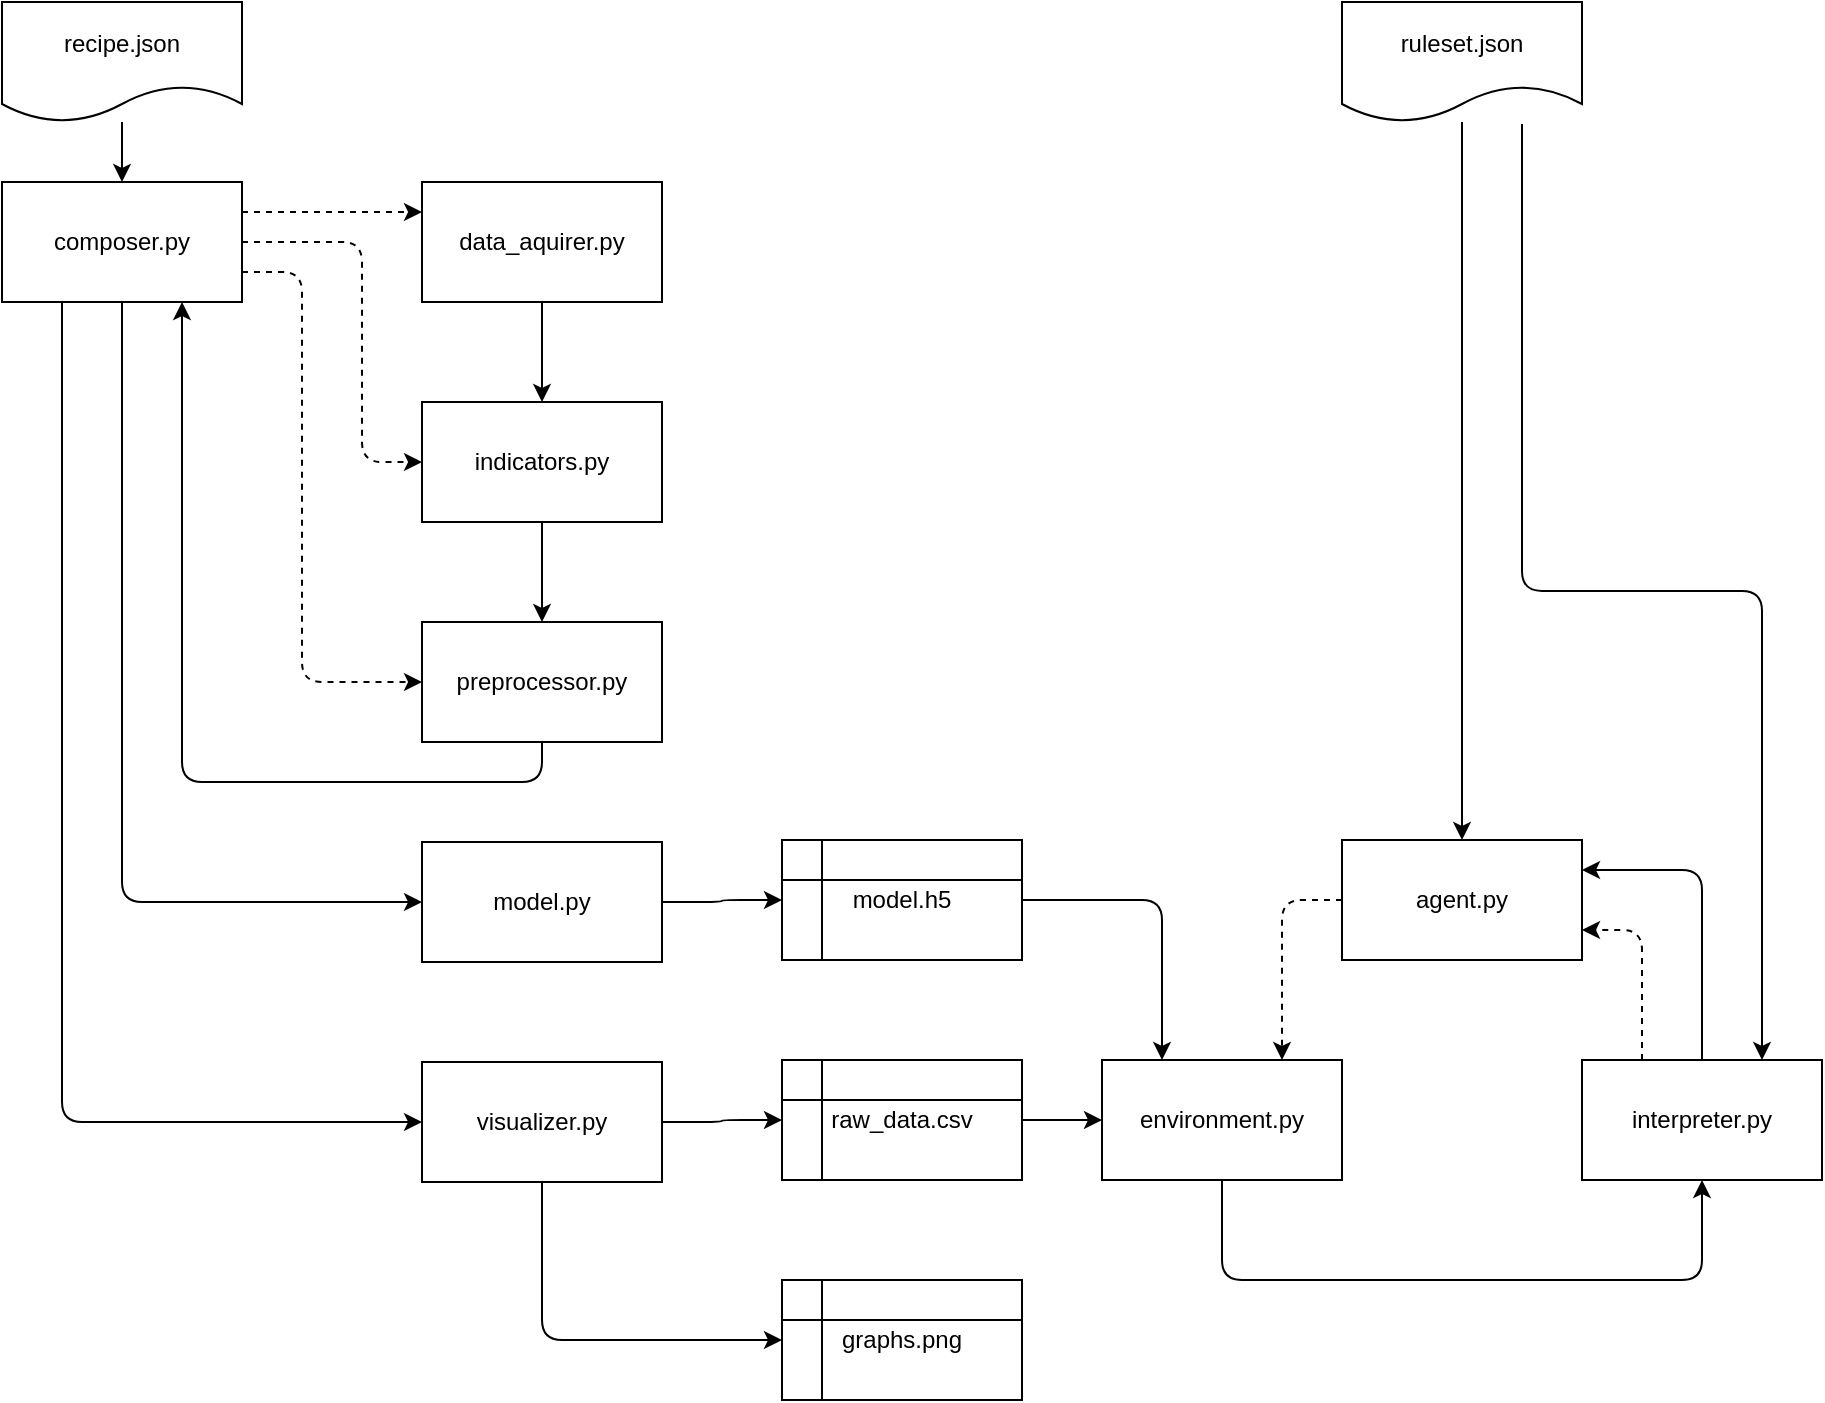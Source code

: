 <mxfile>
    <diagram id="yYRvfbzdfcwlzU_0Y1RW" name="Seite-1">
        <mxGraphModel dx="1029" dy="558" grid="1" gridSize="10" guides="1" tooltips="1" connect="1" arrows="1" fold="1" page="1" pageScale="1" pageWidth="1169" pageHeight="827" math="0" shadow="0">
            <root>
                <mxCell id="0"/>
                <mxCell id="1" parent="0"/>
                <mxCell id="XYd0828qUCMLOY1eK6YO-13" style="edgeStyle=orthogonalEdgeStyle;rounded=1;orthogonalLoop=1;jettySize=auto;html=1;exitX=1;exitY=0.25;exitDx=0;exitDy=0;entryX=0;entryY=0.25;entryDx=0;entryDy=0;dashed=1;" parent="1" source="XYd0828qUCMLOY1eK6YO-1" target="XYd0828qUCMLOY1eK6YO-2" edge="1">
                    <mxGeometry relative="1" as="geometry"/>
                </mxCell>
                <mxCell id="XYd0828qUCMLOY1eK6YO-14" style="edgeStyle=orthogonalEdgeStyle;rounded=1;orthogonalLoop=1;jettySize=auto;html=1;exitX=1;exitY=0.5;exitDx=0;exitDy=0;entryX=0;entryY=0.5;entryDx=0;entryDy=0;dashed=1;" parent="1" source="XYd0828qUCMLOY1eK6YO-1" target="XYd0828qUCMLOY1eK6YO-4" edge="1">
                    <mxGeometry relative="1" as="geometry">
                        <Array as="points">
                            <mxPoint x="220" y="240"/>
                            <mxPoint x="220" y="350"/>
                        </Array>
                    </mxGeometry>
                </mxCell>
                <mxCell id="XYd0828qUCMLOY1eK6YO-15" style="edgeStyle=orthogonalEdgeStyle;rounded=1;orthogonalLoop=1;jettySize=auto;html=1;exitX=1;exitY=0.75;exitDx=0;exitDy=0;entryX=0;entryY=0.5;entryDx=0;entryDy=0;dashed=1;" parent="1" source="XYd0828qUCMLOY1eK6YO-1" target="XYd0828qUCMLOY1eK6YO-3" edge="1">
                    <mxGeometry relative="1" as="geometry">
                        <Array as="points">
                            <mxPoint x="190" y="255"/>
                            <mxPoint x="190" y="460"/>
                        </Array>
                    </mxGeometry>
                </mxCell>
                <mxCell id="XYd0828qUCMLOY1eK6YO-17" style="edgeStyle=orthogonalEdgeStyle;rounded=1;orthogonalLoop=1;jettySize=auto;html=1;exitX=0.5;exitY=1;exitDx=0;exitDy=0;entryX=0;entryY=0.5;entryDx=0;entryDy=0;" parent="1" source="XYd0828qUCMLOY1eK6YO-1" target="XYd0828qUCMLOY1eK6YO-8" edge="1">
                    <mxGeometry relative="1" as="geometry"/>
                </mxCell>
                <mxCell id="11" style="edgeStyle=orthogonalEdgeStyle;html=1;exitX=0.25;exitY=1;exitDx=0;exitDy=0;entryX=0;entryY=0.5;entryDx=0;entryDy=0;" parent="1" source="XYd0828qUCMLOY1eK6YO-1" target="XYd0828qUCMLOY1eK6YO-7" edge="1">
                    <mxGeometry relative="1" as="geometry"/>
                </mxCell>
                <mxCell id="XYd0828qUCMLOY1eK6YO-1" value="composer.py" style="rounded=0;whiteSpace=wrap;html=1;verticalAlign=middle;align=center;" parent="1" vertex="1">
                    <mxGeometry x="40" y="210" width="120" height="60" as="geometry"/>
                </mxCell>
                <mxCell id="7" value="" style="edgeStyle=none;html=1;" parent="1" source="XYd0828qUCMLOY1eK6YO-2" target="XYd0828qUCMLOY1eK6YO-4" edge="1">
                    <mxGeometry relative="1" as="geometry"/>
                </mxCell>
                <mxCell id="XYd0828qUCMLOY1eK6YO-2" value="data_aquirer.py" style="rounded=0;whiteSpace=wrap;html=1;" parent="1" vertex="1">
                    <mxGeometry x="250" y="210" width="120" height="60" as="geometry"/>
                </mxCell>
                <mxCell id="XYd0828qUCMLOY1eK6YO-16" style="edgeStyle=orthogonalEdgeStyle;rounded=1;orthogonalLoop=1;jettySize=auto;html=1;exitX=0.5;exitY=1;exitDx=0;exitDy=0;entryX=0.75;entryY=1;entryDx=0;entryDy=0;" parent="1" source="XYd0828qUCMLOY1eK6YO-3" target="XYd0828qUCMLOY1eK6YO-1" edge="1">
                    <mxGeometry relative="1" as="geometry"/>
                </mxCell>
                <mxCell id="XYd0828qUCMLOY1eK6YO-3" value="preprocessor.py" style="rounded=0;whiteSpace=wrap;html=1;" parent="1" vertex="1">
                    <mxGeometry x="250" y="430" width="120" height="60" as="geometry"/>
                </mxCell>
                <mxCell id="8" value="" style="edgeStyle=none;html=1;" parent="1" source="XYd0828qUCMLOY1eK6YO-4" target="XYd0828qUCMLOY1eK6YO-3" edge="1">
                    <mxGeometry relative="1" as="geometry"/>
                </mxCell>
                <mxCell id="XYd0828qUCMLOY1eK6YO-4" value="indicators.py" style="rounded=0;whiteSpace=wrap;html=1;" parent="1" vertex="1">
                    <mxGeometry x="250" y="320" width="120" height="60" as="geometry"/>
                </mxCell>
                <mxCell id="24" style="edgeStyle=orthogonalEdgeStyle;html=1;exitX=1;exitY=0.5;exitDx=0;exitDy=0;entryX=0;entryY=0.5;entryDx=0;entryDy=0;" parent="1" source="XYd0828qUCMLOY1eK6YO-7" target="17" edge="1">
                    <mxGeometry relative="1" as="geometry"/>
                </mxCell>
                <mxCell id="25" style="edgeStyle=orthogonalEdgeStyle;html=1;exitX=0.5;exitY=1;exitDx=0;exitDy=0;entryX=0;entryY=0.5;entryDx=0;entryDy=0;" parent="1" source="XYd0828qUCMLOY1eK6YO-7" target="18" edge="1">
                    <mxGeometry relative="1" as="geometry"/>
                </mxCell>
                <mxCell id="XYd0828qUCMLOY1eK6YO-7" value="visualizer.py" style="rounded=0;whiteSpace=wrap;html=1;verticalAlign=middle;align=center;" parent="1" vertex="1">
                    <mxGeometry x="250" y="650" width="120" height="60" as="geometry"/>
                </mxCell>
                <mxCell id="23" style="edgeStyle=orthogonalEdgeStyle;html=1;exitX=1;exitY=0.5;exitDx=0;exitDy=0;entryX=0;entryY=0.5;entryDx=0;entryDy=0;" parent="1" source="XYd0828qUCMLOY1eK6YO-8" target="13" edge="1">
                    <mxGeometry relative="1" as="geometry"/>
                </mxCell>
                <mxCell id="XYd0828qUCMLOY1eK6YO-8" value="model.py" style="rounded=0;whiteSpace=wrap;html=1;verticalAlign=middle;align=center;" parent="1" vertex="1">
                    <mxGeometry x="250" y="540" width="120" height="60" as="geometry"/>
                </mxCell>
                <mxCell id="33" style="edgeStyle=orthogonalEdgeStyle;html=1;exitX=0.5;exitY=0;exitDx=0;exitDy=0;entryX=1;entryY=0.25;entryDx=0;entryDy=0;" parent="1" source="XYd0828qUCMLOY1eK6YO-18" target="19" edge="1">
                    <mxGeometry relative="1" as="geometry"/>
                </mxCell>
                <mxCell id="34" style="edgeStyle=orthogonalEdgeStyle;html=1;exitX=0.25;exitY=0;exitDx=0;exitDy=0;entryX=1;entryY=0.75;entryDx=0;entryDy=0;dashed=1;" parent="1" source="XYd0828qUCMLOY1eK6YO-18" target="19" edge="1">
                    <mxGeometry relative="1" as="geometry"/>
                </mxCell>
                <mxCell id="XYd0828qUCMLOY1eK6YO-18" value="interpreter.py" style="rounded=0;whiteSpace=wrap;html=1;verticalAlign=middle;align=center;" parent="1" vertex="1">
                    <mxGeometry x="830" y="649" width="120" height="60" as="geometry"/>
                </mxCell>
                <mxCell id="35" value="" style="edgeStyle=none;html=1;" edge="1" parent="1" source="4" target="XYd0828qUCMLOY1eK6YO-1">
                    <mxGeometry relative="1" as="geometry"/>
                </mxCell>
                <mxCell id="4" value="recipe.json" style="shape=document;whiteSpace=wrap;html=1;boundedLbl=1;" parent="1" vertex="1">
                    <mxGeometry x="40" y="120" width="120" height="60" as="geometry"/>
                </mxCell>
                <mxCell id="22" style="edgeStyle=orthogonalEdgeStyle;html=1;exitX=1;exitY=0.5;exitDx=0;exitDy=0;entryX=0.25;entryY=0;entryDx=0;entryDy=0;" parent="1" source="13" target="20" edge="1">
                    <mxGeometry relative="1" as="geometry"/>
                </mxCell>
                <mxCell id="13" value="model.h5" style="shape=internalStorage;whiteSpace=wrap;html=1;backgroundOutline=1;" parent="1" vertex="1">
                    <mxGeometry x="430" y="539" width="120" height="60" as="geometry"/>
                </mxCell>
                <mxCell id="28" value="" style="edgeStyle=orthogonalEdgeStyle;html=1;" parent="1" source="15" target="19" edge="1">
                    <mxGeometry relative="1" as="geometry"/>
                </mxCell>
                <mxCell id="29" style="edgeStyle=orthogonalEdgeStyle;html=1;exitX=0.75;exitY=1;exitDx=0;exitDy=1;exitPerimeter=0;entryX=0.75;entryY=0;entryDx=0;entryDy=0;" parent="1" source="15" target="XYd0828qUCMLOY1eK6YO-18" edge="1">
                    <mxGeometry relative="1" as="geometry">
                        <mxPoint x="915" y="559" as="targetPoint"/>
                    </mxGeometry>
                </mxCell>
                <mxCell id="15" value="ruleset.json" style="shape=document;whiteSpace=wrap;html=1;boundedLbl=1;points=[[0,0.25,0,0,0],[0,0.5,0,0,0],[0,0.75,0,0,0],[0.25,0,0,0,0],[0.25,1,0,0,1],[0.5,0,0,0,0],[0.5,1,0,0,1],[0.75,0,0,0,0],[0.75,1,0,0,1],[1,0.25,0,0,0],[1,0.5,0,0,0],[1,0.75,0,0,0]];" parent="1" vertex="1">
                    <mxGeometry x="710" y="120" width="120" height="60" as="geometry"/>
                </mxCell>
                <mxCell id="21" style="edgeStyle=none;html=1;exitX=1;exitY=0.5;exitDx=0;exitDy=0;entryX=0;entryY=0.5;entryDx=0;entryDy=0;" parent="1" source="17" target="20" edge="1">
                    <mxGeometry relative="1" as="geometry"/>
                </mxCell>
                <mxCell id="17" value="raw_data.csv" style="shape=internalStorage;whiteSpace=wrap;html=1;backgroundOutline=1;" parent="1" vertex="1">
                    <mxGeometry x="430" y="649" width="120" height="60" as="geometry"/>
                </mxCell>
                <mxCell id="18" value="graphs.png" style="shape=internalStorage;whiteSpace=wrap;html=1;backgroundOutline=1;" parent="1" vertex="1">
                    <mxGeometry x="430" y="759" width="120" height="60" as="geometry"/>
                </mxCell>
                <mxCell id="30" style="edgeStyle=orthogonalEdgeStyle;html=1;exitX=0;exitY=0.5;exitDx=0;exitDy=0;entryX=0.75;entryY=0;entryDx=0;entryDy=0;dashed=1;" parent="1" source="19" target="20" edge="1">
                    <mxGeometry relative="1" as="geometry"/>
                </mxCell>
                <mxCell id="19" value="agent.py" style="rounded=0;whiteSpace=wrap;html=1;verticalAlign=middle;align=center;" parent="1" vertex="1">
                    <mxGeometry x="710" y="539" width="120" height="60" as="geometry"/>
                </mxCell>
                <mxCell id="32" style="edgeStyle=orthogonalEdgeStyle;html=1;exitX=0.5;exitY=1;exitDx=0;exitDy=0;entryX=0.5;entryY=1;entryDx=0;entryDy=0;" parent="1" source="20" target="XYd0828qUCMLOY1eK6YO-18" edge="1">
                    <mxGeometry relative="1" as="geometry">
                        <Array as="points">
                            <mxPoint x="650" y="759"/>
                            <mxPoint x="890" y="759"/>
                        </Array>
                    </mxGeometry>
                </mxCell>
                <mxCell id="20" value="environment.py" style="rounded=0;whiteSpace=wrap;html=1;verticalAlign=middle;align=center;" parent="1" vertex="1">
                    <mxGeometry x="590" y="649" width="120" height="60" as="geometry"/>
                </mxCell>
            </root>
        </mxGraphModel>
    </diagram>
</mxfile>